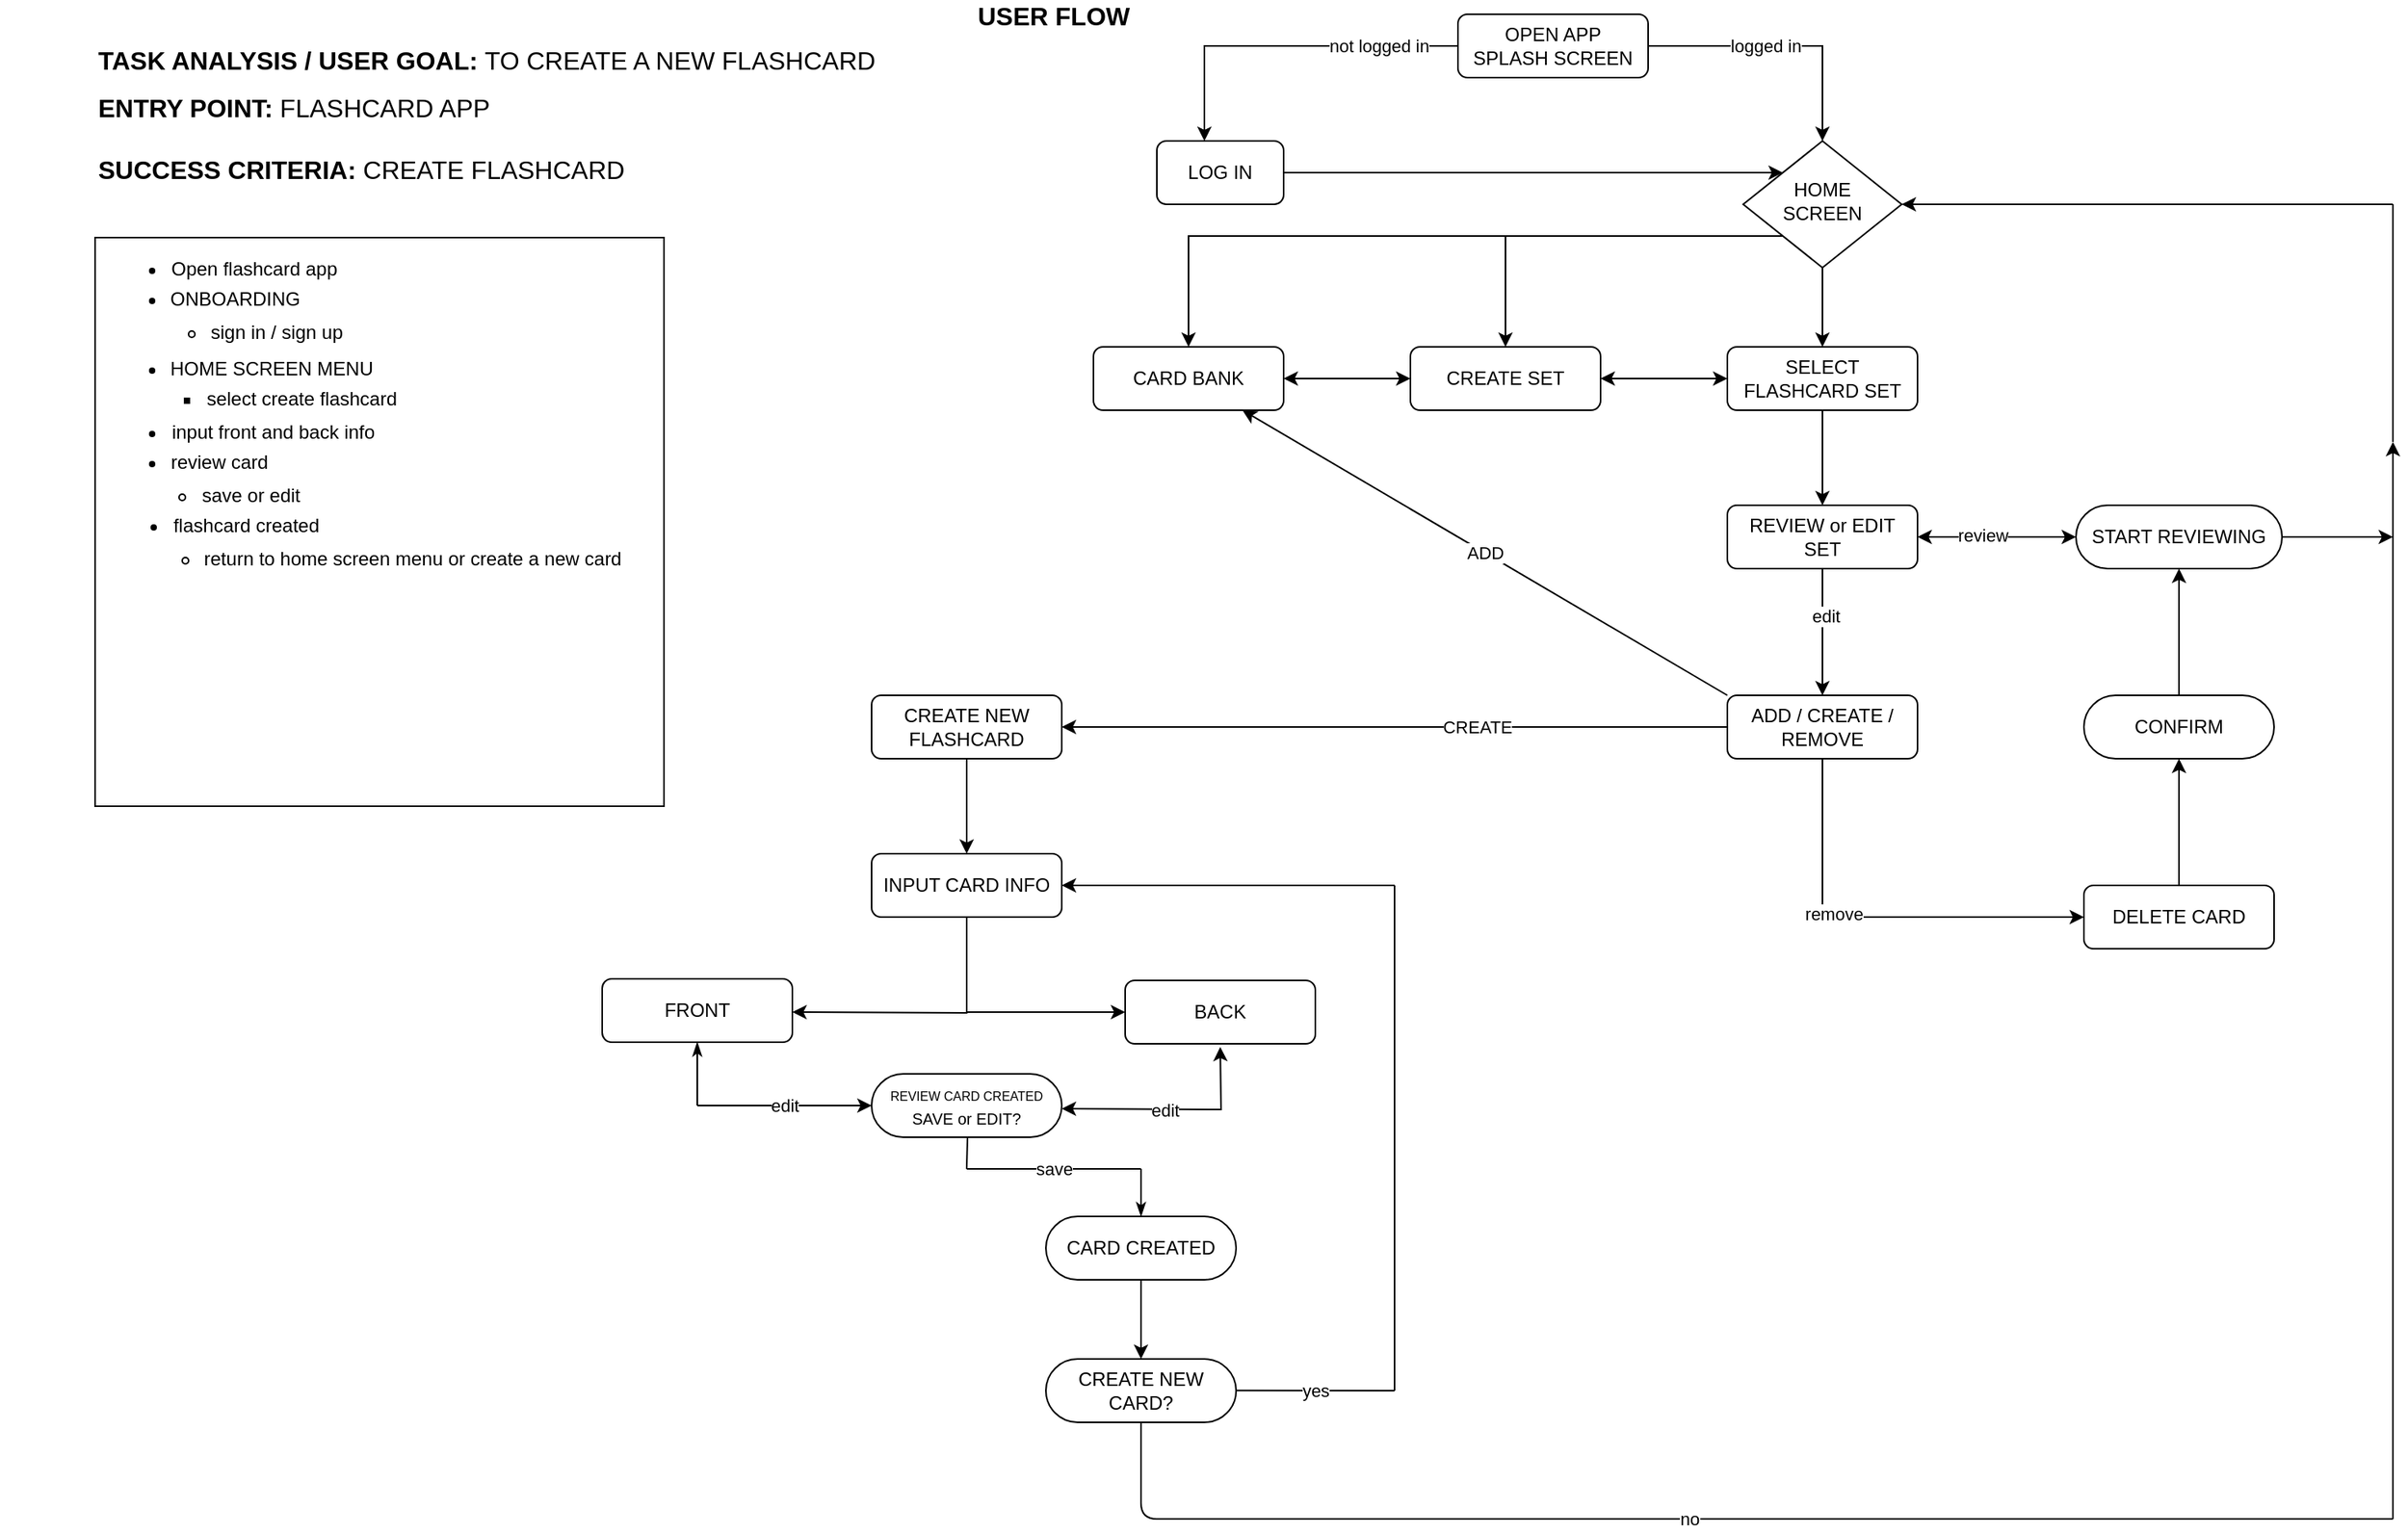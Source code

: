 <mxfile version="13.4.9" type="github">
  <diagram id="C5RBs43oDa-KdzZeNtuy" name="Page-1">
    <mxGraphModel dx="4024" dy="1277" grid="1" gridSize="10" guides="1" tooltips="1" connect="1" arrows="1" fold="1" page="1" pageScale="1" pageWidth="827" pageHeight="1169" math="0" shadow="0">
      <root>
        <mxCell id="WIyWlLk6GJQsqaUBKTNV-0" />
        <mxCell id="WIyWlLk6GJQsqaUBKTNV-1" parent="WIyWlLk6GJQsqaUBKTNV-0" />
        <mxCell id="l96hs2-_nlqCzScLkACY-33" value="" style="edgeStyle=orthogonalEdgeStyle;rounded=0;orthogonalLoop=1;jettySize=auto;html=1;startArrow=classic;startFill=1;endArrow=none;endFill=0;" parent="WIyWlLk6GJQsqaUBKTNV-1" source="l96hs2-_nlqCzScLkACY-32" target="l96hs2-_nlqCzScLkACY-25" edge="1">
          <mxGeometry relative="1" as="geometry" />
        </mxCell>
        <mxCell id="5_xVZ5PCrMn_Ow3XCvqy-17" value="edit" style="edgeLabel;html=1;align=center;verticalAlign=middle;resizable=0;points=[];" vertex="1" connectable="0" parent="l96hs2-_nlqCzScLkACY-33">
          <mxGeometry x="0.263" y="-2" relative="1" as="geometry">
            <mxPoint as="offset" />
          </mxGeometry>
        </mxCell>
        <mxCell id="5_xVZ5PCrMn_Ow3XCvqy-6" style="edgeStyle=orthogonalEdgeStyle;rounded=0;orthogonalLoop=1;jettySize=auto;html=1;endArrow=classic;endFill=1;entryX=0.5;entryY=0;entryDx=0;entryDy=0;" edge="1" parent="WIyWlLk6GJQsqaUBKTNV-1" source="WIyWlLk6GJQsqaUBKTNV-3" target="WIyWlLk6GJQsqaUBKTNV-10">
          <mxGeometry relative="1" as="geometry">
            <mxPoint x="330" y="40" as="targetPoint" />
          </mxGeometry>
        </mxCell>
        <mxCell id="5_xVZ5PCrMn_Ow3XCvqy-13" value="logged in" style="edgeLabel;html=1;align=center;verticalAlign=middle;resizable=0;points=[];" vertex="1" connectable="0" parent="5_xVZ5PCrMn_Ow3XCvqy-6">
          <mxGeometry x="-0.137" y="1" relative="1" as="geometry">
            <mxPoint y="1" as="offset" />
          </mxGeometry>
        </mxCell>
        <mxCell id="WIyWlLk6GJQsqaUBKTNV-3" value="OPEN APP&lt;br&gt;SPLASH SCREEN" style="rounded=1;whiteSpace=wrap;html=1;fontSize=12;glass=0;strokeWidth=1;shadow=0;" parent="WIyWlLk6GJQsqaUBKTNV-1" vertex="1">
          <mxGeometry x="60" y="20" width="120" height="40" as="geometry" />
        </mxCell>
        <mxCell id="5_xVZ5PCrMn_Ow3XCvqy-205" style="edgeStyle=orthogonalEdgeStyle;rounded=0;orthogonalLoop=1;jettySize=auto;html=1;exitX=0;exitY=1;exitDx=0;exitDy=0;entryX=0.5;entryY=0;entryDx=0;entryDy=0;endArrow=classic;endFill=1;" edge="1" parent="WIyWlLk6GJQsqaUBKTNV-1" source="WIyWlLk6GJQsqaUBKTNV-10" target="5_xVZ5PCrMn_Ow3XCvqy-201">
          <mxGeometry relative="1" as="geometry" />
        </mxCell>
        <mxCell id="5_xVZ5PCrMn_Ow3XCvqy-206" style="edgeStyle=orthogonalEdgeStyle;rounded=0;orthogonalLoop=1;jettySize=auto;html=1;exitX=0;exitY=1;exitDx=0;exitDy=0;endArrow=classic;endFill=1;" edge="1" parent="WIyWlLk6GJQsqaUBKTNV-1" source="WIyWlLk6GJQsqaUBKTNV-10" target="5_xVZ5PCrMn_Ow3XCvqy-189">
          <mxGeometry relative="1" as="geometry" />
        </mxCell>
        <mxCell id="WIyWlLk6GJQsqaUBKTNV-10" value="HOME&lt;br&gt;SCREEN" style="rhombus;whiteSpace=wrap;html=1;shadow=0;fontFamily=Helvetica;fontSize=12;align=center;strokeWidth=1;spacing=6;spacingTop=-4;" parent="WIyWlLk6GJQsqaUBKTNV-1" vertex="1">
          <mxGeometry x="240" y="100" width="100" height="80" as="geometry" />
        </mxCell>
        <mxCell id="l96hs2-_nlqCzScLkACY-35" value="" style="edgeStyle=orthogonalEdgeStyle;rounded=0;orthogonalLoop=1;jettySize=auto;html=1;startArrow=classic;startFill=1;endArrow=none;endFill=0;entryX=0.5;entryY=1;entryDx=0;entryDy=0;" parent="WIyWlLk6GJQsqaUBKTNV-1" source="l96hs2-_nlqCzScLkACY-25" target="l96hs2-_nlqCzScLkACY-23" edge="1">
          <mxGeometry relative="1" as="geometry">
            <mxPoint x="-30" y="491" as="targetPoint" />
          </mxGeometry>
        </mxCell>
        <mxCell id="l96hs2-_nlqCzScLkACY-1" value="&lt;h1 style=&quot;font-size: 16px&quot;&gt;&lt;font style=&quot;font-size: 16px&quot;&gt;TASK ANALYSIS /&amp;nbsp;&lt;/font&gt;USER GOAL: &lt;span style=&quot;font-weight: normal&quot;&gt;TO CREATE A NEW FLASHCARD&lt;/span&gt;&lt;/h1&gt;&lt;div&gt;&lt;span style=&quot;font-size: 16px&quot;&gt;&lt;b&gt;ENTRY POINT:&lt;/b&gt;&amp;nbsp;FLASHCARD APP&lt;/span&gt;&lt;/div&gt;&lt;div&gt;&lt;span style=&quot;font-size: 16px&quot;&gt;&lt;br&gt;&lt;/span&gt;&lt;/div&gt;&lt;div&gt;&lt;b style=&quot;font-size: 16px&quot;&gt;SUCCESS CRITERIA:&lt;/b&gt;&lt;span style=&quot;font-size: 16px&quot;&gt; CREATE FLASHCARD&lt;/span&gt;&lt;/div&gt;&lt;div&gt;&lt;span style=&quot;font-size: 16px&quot;&gt;&lt;br&gt;&lt;/span&gt;&lt;/div&gt;&lt;div&gt;&lt;span style=&quot;font-size: 16px&quot;&gt;&lt;br&gt;&lt;/span&gt;&lt;/div&gt;&lt;div style=&quot;font-size: 16px&quot;&gt;&lt;br&gt;&lt;/div&gt;" style="text;html=1;align=left;verticalAlign=middle;resizable=0;points=[];autosize=1;" parent="WIyWlLk6GJQsqaUBKTNV-1" vertex="1">
          <mxGeometry x="-800" y="42" width="510" height="130" as="geometry" />
        </mxCell>
        <mxCell id="l96hs2-_nlqCzScLkACY-2" value="&lt;font style=&quot;font-size: 16px&quot;&gt;&lt;b&gt;USER FLOW&lt;/b&gt;&lt;/font&gt;" style="text;html=1;strokeColor=none;fillColor=none;align=center;verticalAlign=middle;whiteSpace=wrap;rounded=0;" parent="WIyWlLk6GJQsqaUBKTNV-1" vertex="1">
          <mxGeometry x="-250" y="11" width="110" height="20" as="geometry" />
        </mxCell>
        <mxCell id="l96hs2-_nlqCzScLkACY-24" value="" style="edgeStyle=orthogonalEdgeStyle;rounded=0;orthogonalLoop=1;jettySize=auto;html=1;startArrow=classic;startFill=1;endArrow=none;endFill=0;" parent="WIyWlLk6GJQsqaUBKTNV-1" source="l96hs2-_nlqCzScLkACY-23" target="WIyWlLk6GJQsqaUBKTNV-10" edge="1">
          <mxGeometry relative="1" as="geometry" />
        </mxCell>
        <mxCell id="l96hs2-_nlqCzScLkACY-25" value="REVIEW or EDIT SET" style="rounded=1;whiteSpace=wrap;html=1;fontSize=12;glass=0;strokeWidth=1;shadow=0;" parent="WIyWlLk6GJQsqaUBKTNV-1" vertex="1">
          <mxGeometry x="230" y="330" width="120" height="40" as="geometry" />
        </mxCell>
        <mxCell id="5_xVZ5PCrMn_Ow3XCvqy-197" value="" style="edgeStyle=orthogonalEdgeStyle;rounded=0;orthogonalLoop=1;jettySize=auto;html=1;endArrow=classic;endFill=1;" edge="1" parent="WIyWlLk6GJQsqaUBKTNV-1" source="l96hs2-_nlqCzScLkACY-32" target="5_xVZ5PCrMn_Ow3XCvqy-196">
          <mxGeometry relative="1" as="geometry">
            <Array as="points">
              <mxPoint x="290" y="590" />
            </Array>
          </mxGeometry>
        </mxCell>
        <mxCell id="5_xVZ5PCrMn_Ow3XCvqy-208" value="remove" style="edgeLabel;html=1;align=center;verticalAlign=middle;resizable=0;points=[];" vertex="1" connectable="0" parent="5_xVZ5PCrMn_Ow3XCvqy-197">
          <mxGeometry x="-0.184" y="2" relative="1" as="geometry">
            <mxPoint x="-1" as="offset" />
          </mxGeometry>
        </mxCell>
        <mxCell id="l96hs2-_nlqCzScLkACY-32" value="ADD / CREATE / REMOVE" style="rounded=1;whiteSpace=wrap;html=1;fontSize=12;glass=0;strokeWidth=1;shadow=0;" parent="WIyWlLk6GJQsqaUBKTNV-1" vertex="1">
          <mxGeometry x="230" y="450" width="120" height="40" as="geometry" />
        </mxCell>
        <mxCell id="5_xVZ5PCrMn_Ow3XCvqy-207" style="edgeStyle=orthogonalEdgeStyle;rounded=0;orthogonalLoop=1;jettySize=auto;html=1;entryX=1;entryY=0.5;entryDx=0;entryDy=0;endArrow=classic;endFill=1;startArrow=classic;startFill=1;" edge="1" parent="WIyWlLk6GJQsqaUBKTNV-1" source="l96hs2-_nlqCzScLkACY-23" target="5_xVZ5PCrMn_Ow3XCvqy-201">
          <mxGeometry relative="1" as="geometry" />
        </mxCell>
        <mxCell id="l96hs2-_nlqCzScLkACY-23" value="SELECT FLASHCARD SET" style="rounded=1;whiteSpace=wrap;html=1;fontSize=12;glass=0;strokeWidth=1;shadow=0;" parent="WIyWlLk6GJQsqaUBKTNV-1" vertex="1">
          <mxGeometry x="230" y="230" width="120" height="40" as="geometry" />
        </mxCell>
        <mxCell id="l96hs2-_nlqCzScLkACY-53" value="" style="whiteSpace=wrap;html=1;aspect=fixed;" parent="WIyWlLk6GJQsqaUBKTNV-1" vertex="1">
          <mxGeometry x="-800" y="161" width="359" height="359" as="geometry" />
        </mxCell>
        <mxCell id="l96hs2-_nlqCzScLkACY-58" value="&lt;ul&gt;&lt;li&gt;Open flashcard app&lt;/li&gt;&lt;/ul&gt;" style="text;html=1;resizable=0;autosize=1;align=center;verticalAlign=middle;points=[];fillColor=none;strokeColor=none;rounded=0;" parent="WIyWlLk6GJQsqaUBKTNV-1" vertex="1">
          <mxGeometry x="-800" y="161" width="160" height="40" as="geometry" />
        </mxCell>
        <mxCell id="l96hs2-_nlqCzScLkACY-60" value="&lt;ul&gt;&lt;li&gt;&lt;span&gt;ONBOARDING&lt;/span&gt;&lt;br&gt;&lt;/li&gt;&lt;/ul&gt;" style="text;html=1;resizable=0;autosize=1;align=center;verticalAlign=middle;points=[];fillColor=none;strokeColor=none;rounded=0;" parent="WIyWlLk6GJQsqaUBKTNV-1" vertex="1">
          <mxGeometry x="-802" y="180" width="140" height="40" as="geometry" />
        </mxCell>
        <mxCell id="l96hs2-_nlqCzScLkACY-61" value="&lt;ul&gt;&lt;ul&gt;&lt;li&gt;sign in / sign up&lt;/li&gt;&lt;/ul&gt;&lt;/ul&gt;" style="text;html=1;resizable=0;autosize=1;align=left;verticalAlign=middle;points=[];fillColor=none;strokeColor=none;rounded=0;" parent="WIyWlLk6GJQsqaUBKTNV-1" vertex="1">
          <mxGeometry x="-809" y="201" width="180" height="40" as="geometry" />
        </mxCell>
        <mxCell id="l96hs2-_nlqCzScLkACY-62" value="&lt;ul&gt;&lt;li&gt;HOME SCREEN MENU&lt;/li&gt;&lt;/ul&gt;" style="text;html=1;resizable=0;autosize=1;align=center;verticalAlign=middle;points=[];fillColor=none;strokeColor=none;rounded=0;" parent="WIyWlLk6GJQsqaUBKTNV-1" vertex="1">
          <mxGeometry x="-799" y="224" width="180" height="40" as="geometry" />
        </mxCell>
        <mxCell id="l96hs2-_nlqCzScLkACY-63" value="&lt;ul&gt;&lt;ul&gt;&lt;ul&gt;&lt;li&gt;select create flashcard&lt;/li&gt;&lt;/ul&gt;&lt;/ul&gt;&lt;/ul&gt;" style="text;html=1;resizable=0;autosize=1;align=center;verticalAlign=middle;points=[];fillColor=none;strokeColor=none;rounded=0;" parent="WIyWlLk6GJQsqaUBKTNV-1" vertex="1">
          <mxGeometry x="-860" y="243" width="260" height="40" as="geometry" />
        </mxCell>
        <mxCell id="l96hs2-_nlqCzScLkACY-64" value="&lt;ul&gt;&lt;li&gt;input front and back info&lt;/li&gt;&lt;/ul&gt;" style="text;html=1;resizable=0;autosize=1;align=center;verticalAlign=middle;points=[];fillColor=none;strokeColor=none;rounded=0;" parent="WIyWlLk6GJQsqaUBKTNV-1" vertex="1">
          <mxGeometry x="-798" y="264" width="180" height="40" as="geometry" />
        </mxCell>
        <mxCell id="5_xVZ5PCrMn_Ow3XCvqy-187" style="edgeStyle=orthogonalEdgeStyle;rounded=0;orthogonalLoop=1;jettySize=auto;html=1;exitX=1;exitY=0.5;exitDx=0;exitDy=0;endArrow=classic;endFill=1;" edge="1" parent="WIyWlLk6GJQsqaUBKTNV-1" source="l96hs2-_nlqCzScLkACY-65">
          <mxGeometry relative="1" as="geometry">
            <mxPoint x="650" y="350" as="targetPoint" />
          </mxGeometry>
        </mxCell>
        <mxCell id="l96hs2-_nlqCzScLkACY-65" value="&lt;font style=&quot;font-size: 12px&quot;&gt;START REVIEWING&lt;/font&gt;" style="rounded=1;whiteSpace=wrap;html=1;fontSize=12;glass=0;strokeWidth=1;shadow=0;arcSize=50;" parent="WIyWlLk6GJQsqaUBKTNV-1" vertex="1">
          <mxGeometry x="450" y="330" width="130" height="40" as="geometry" />
        </mxCell>
        <mxCell id="l96hs2-_nlqCzScLkACY-94" value="&lt;ul&gt;&lt;li&gt;review card&lt;/li&gt;&lt;/ul&gt;" style="text;html=1;resizable=0;autosize=1;align=center;verticalAlign=middle;points=[];fillColor=none;strokeColor=none;rounded=0;" parent="WIyWlLk6GJQsqaUBKTNV-1" vertex="1">
          <mxGeometry x="-802" y="283" width="120" height="40" as="geometry" />
        </mxCell>
        <mxCell id="l96hs2-_nlqCzScLkACY-95" value="&lt;ul&gt;&lt;ul&gt;&lt;li&gt;save or edit&lt;/li&gt;&lt;/ul&gt;&lt;/ul&gt;" style="text;html=1;resizable=0;autosize=1;align=center;verticalAlign=middle;points=[];fillColor=none;strokeColor=none;rounded=0;" parent="WIyWlLk6GJQsqaUBKTNV-1" vertex="1">
          <mxGeometry x="-822" y="304" width="160" height="40" as="geometry" />
        </mxCell>
        <mxCell id="l96hs2-_nlqCzScLkACY-97" value="&lt;blockquote style=&quot;margin: 0 0 0 40px ; border: none ; padding: 0px&quot;&gt;&lt;ul&gt;&lt;li&gt;&lt;span&gt;flashcard created&lt;/span&gt;&lt;/li&gt;&lt;/ul&gt;&lt;/blockquote&gt;" style="text;html=1;resizable=0;autosize=1;align=center;verticalAlign=middle;points=[];fillColor=none;strokeColor=none;rounded=0;" parent="WIyWlLk6GJQsqaUBKTNV-1" vertex="1">
          <mxGeometry x="-840" y="323" width="190" height="40" as="geometry" />
        </mxCell>
        <mxCell id="l96hs2-_nlqCzScLkACY-98" value="&lt;ul&gt;&lt;ul&gt;&lt;li&gt;return to home screen menu or create a new card&lt;/li&gt;&lt;/ul&gt;&lt;/ul&gt;" style="text;html=1;resizable=0;autosize=1;align=center;verticalAlign=middle;points=[];fillColor=none;strokeColor=none;rounded=0;" parent="WIyWlLk6GJQsqaUBKTNV-1" vertex="1">
          <mxGeometry x="-820" y="344" width="360" height="40" as="geometry" />
        </mxCell>
        <mxCell id="5_xVZ5PCrMn_Ow3XCvqy-2" value="" style="edgeStyle=orthogonalEdgeStyle;rounded=0;orthogonalLoop=1;jettySize=auto;html=1;entryX=0;entryY=0;entryDx=0;entryDy=0;" edge="1" parent="WIyWlLk6GJQsqaUBKTNV-1" source="l96hs2-_nlqCzScLkACY-17" target="WIyWlLk6GJQsqaUBKTNV-10">
          <mxGeometry relative="1" as="geometry" />
        </mxCell>
        <mxCell id="5_xVZ5PCrMn_Ow3XCvqy-10" style="edgeStyle=orthogonalEdgeStyle;rounded=0;orthogonalLoop=1;jettySize=auto;html=1;endArrow=classic;endFill=1;" edge="1" parent="WIyWlLk6GJQsqaUBKTNV-1" target="l96hs2-_nlqCzScLkACY-17">
          <mxGeometry relative="1" as="geometry">
            <mxPoint x="-40" y="40" as="sourcePoint" />
            <Array as="points">
              <mxPoint x="-100" y="40" />
            </Array>
          </mxGeometry>
        </mxCell>
        <mxCell id="l96hs2-_nlqCzScLkACY-17" value="LOG IN" style="rounded=1;whiteSpace=wrap;html=1;fontSize=12;glass=0;strokeWidth=1;shadow=0;" parent="WIyWlLk6GJQsqaUBKTNV-1" vertex="1">
          <mxGeometry x="-130" y="100" width="80" height="40" as="geometry" />
        </mxCell>
        <mxCell id="5_xVZ5PCrMn_Ow3XCvqy-8" value="" style="endArrow=none;html=1;endFill=0;entryX=0;entryY=0.5;entryDx=0;entryDy=0;" edge="1" parent="WIyWlLk6GJQsqaUBKTNV-1" target="WIyWlLk6GJQsqaUBKTNV-3">
          <mxGeometry relative="1" as="geometry">
            <mxPoint x="-40" y="40" as="sourcePoint" />
            <mxPoint x="90" y="39.58" as="targetPoint" />
          </mxGeometry>
        </mxCell>
        <mxCell id="5_xVZ5PCrMn_Ow3XCvqy-9" value="not logged in" style="edgeLabel;resizable=0;html=1;align=center;verticalAlign=middle;" connectable="0" vertex="1" parent="5_xVZ5PCrMn_Ow3XCvqy-8">
          <mxGeometry relative="1" as="geometry" />
        </mxCell>
        <mxCell id="5_xVZ5PCrMn_Ow3XCvqy-14" value="" style="endArrow=classic;html=1;exitX=1;exitY=0.5;exitDx=0;exitDy=0;entryX=0;entryY=0.5;entryDx=0;entryDy=0;startArrow=classic;startFill=1;" edge="1" parent="WIyWlLk6GJQsqaUBKTNV-1" source="l96hs2-_nlqCzScLkACY-25" target="l96hs2-_nlqCzScLkACY-65">
          <mxGeometry width="50" height="50" relative="1" as="geometry">
            <mxPoint x="400" y="350" as="sourcePoint" />
            <mxPoint x="490" y="350" as="targetPoint" />
          </mxGeometry>
        </mxCell>
        <mxCell id="5_xVZ5PCrMn_Ow3XCvqy-15" value="review" style="edgeLabel;html=1;align=center;verticalAlign=middle;resizable=0;points=[];" vertex="1" connectable="0" parent="5_xVZ5PCrMn_Ow3XCvqy-14">
          <mxGeometry x="-0.185" y="1" relative="1" as="geometry">
            <mxPoint as="offset" />
          </mxGeometry>
        </mxCell>
        <mxCell id="5_xVZ5PCrMn_Ow3XCvqy-27" value="" style="endArrow=classic;html=1;exitX=0;exitY=0.5;exitDx=0;exitDy=0;entryX=1;entryY=0.5;entryDx=0;entryDy=0;" edge="1" parent="WIyWlLk6GJQsqaUBKTNV-1" source="l96hs2-_nlqCzScLkACY-32" target="5_xVZ5PCrMn_Ow3XCvqy-155">
          <mxGeometry relative="1" as="geometry">
            <mxPoint x="200" y="469.41" as="sourcePoint" />
            <mxPoint x="-20" y="469" as="targetPoint" />
          </mxGeometry>
        </mxCell>
        <mxCell id="5_xVZ5PCrMn_Ow3XCvqy-191" value="CREATE" style="edgeLabel;html=1;align=center;verticalAlign=middle;resizable=0;points=[];" vertex="1" connectable="0" parent="5_xVZ5PCrMn_Ow3XCvqy-27">
          <mxGeometry x="-0.25" relative="1" as="geometry">
            <mxPoint x="-1" as="offset" />
          </mxGeometry>
        </mxCell>
        <mxCell id="5_xVZ5PCrMn_Ow3XCvqy-145" value="" style="edgeStyle=orthogonalEdgeStyle;rounded=0;orthogonalLoop=1;jettySize=auto;html=1;startArrow=classic;startFill=1;endArrow=none;endFill=0;" edge="1" parent="WIyWlLk6GJQsqaUBKTNV-1" source="5_xVZ5PCrMn_Ow3XCvqy-154" target="5_xVZ5PCrMn_Ow3XCvqy-151">
          <mxGeometry relative="1" as="geometry" />
        </mxCell>
        <mxCell id="5_xVZ5PCrMn_Ow3XCvqy-147" value="" style="edgeStyle=orthogonalEdgeStyle;rounded=0;orthogonalLoop=1;jettySize=auto;html=1;startArrow=classic;startFill=1;endArrow=none;endFill=0;entryX=0.5;entryY=1;entryDx=0;entryDy=0;" edge="1" parent="WIyWlLk6GJQsqaUBKTNV-1" source="5_xVZ5PCrMn_Ow3XCvqy-151" target="5_xVZ5PCrMn_Ow3XCvqy-155">
          <mxGeometry relative="1" as="geometry">
            <mxPoint x="-90" y="560" as="targetPoint" />
          </mxGeometry>
        </mxCell>
        <mxCell id="5_xVZ5PCrMn_Ow3XCvqy-149" value="" style="edgeStyle=orthogonalEdgeStyle;rounded=0;orthogonalLoop=1;jettySize=auto;html=1;startArrow=classic;startFill=1;endArrow=none;endFill=0;" edge="1" parent="WIyWlLk6GJQsqaUBKTNV-1" target="5_xVZ5PCrMn_Ow3XCvqy-151">
          <mxGeometry relative="1" as="geometry">
            <mxPoint x="-360" y="650" as="sourcePoint" />
          </mxGeometry>
        </mxCell>
        <mxCell id="5_xVZ5PCrMn_Ow3XCvqy-150" style="edgeStyle=orthogonalEdgeStyle;rounded=0;orthogonalLoop=1;jettySize=auto;html=1;startArrow=classic;startFill=1;endArrow=none;endFill=0;" edge="1" parent="WIyWlLk6GJQsqaUBKTNV-1" source="5_xVZ5PCrMn_Ow3XCvqy-151">
          <mxGeometry relative="1" as="geometry">
            <mxPoint x="20" y="570" as="targetPoint" />
          </mxGeometry>
        </mxCell>
        <mxCell id="5_xVZ5PCrMn_Ow3XCvqy-151" value="INPUT CARD INFO" style="rounded=1;whiteSpace=wrap;html=1;fontSize=12;glass=0;strokeWidth=1;shadow=0;" vertex="1" parent="WIyWlLk6GJQsqaUBKTNV-1">
          <mxGeometry x="-310" y="550" width="120" height="40" as="geometry" />
        </mxCell>
        <mxCell id="5_xVZ5PCrMn_Ow3XCvqy-152" style="edgeStyle=orthogonalEdgeStyle;rounded=0;orthogonalLoop=1;jettySize=auto;html=1;startArrow=classicThin;startFill=1;endArrow=none;endFill=0;" edge="1" parent="WIyWlLk6GJQsqaUBKTNV-1" source="5_xVZ5PCrMn_Ow3XCvqy-153">
          <mxGeometry relative="1" as="geometry">
            <mxPoint x="-420" y="709" as="targetPoint" />
          </mxGeometry>
        </mxCell>
        <mxCell id="5_xVZ5PCrMn_Ow3XCvqy-153" value="FRONT" style="rounded=1;whiteSpace=wrap;html=1;fontSize=12;glass=0;strokeWidth=1;shadow=0;direction=west;align=center;" vertex="1" parent="WIyWlLk6GJQsqaUBKTNV-1">
          <mxGeometry x="-480" y="629" width="120" height="40" as="geometry" />
        </mxCell>
        <mxCell id="5_xVZ5PCrMn_Ow3XCvqy-154" value="BACK" style="rounded=1;whiteSpace=wrap;html=1;fontSize=12;glass=0;strokeWidth=1;shadow=0;" vertex="1" parent="WIyWlLk6GJQsqaUBKTNV-1">
          <mxGeometry x="-150" y="630" width="120" height="40" as="geometry" />
        </mxCell>
        <mxCell id="5_xVZ5PCrMn_Ow3XCvqy-155" value="CREATE NEW FLASHCARD" style="rounded=1;whiteSpace=wrap;html=1;fontSize=12;glass=0;strokeWidth=1;shadow=0;" vertex="1" parent="WIyWlLk6GJQsqaUBKTNV-1">
          <mxGeometry x="-310" y="450" width="120" height="40" as="geometry" />
        </mxCell>
        <mxCell id="5_xVZ5PCrMn_Ow3XCvqy-156" value="" style="edgeStyle=orthogonalEdgeStyle;rounded=0;orthogonalLoop=1;jettySize=auto;html=1;startArrow=classic;startFill=1;endArrow=classic;endFill=1;" edge="1" parent="WIyWlLk6GJQsqaUBKTNV-1">
          <mxGeometry relative="1" as="geometry">
            <mxPoint x="-190" y="711" as="sourcePoint" />
            <mxPoint x="-90" y="672.0" as="targetPoint" />
          </mxGeometry>
        </mxCell>
        <mxCell id="5_xVZ5PCrMn_Ow3XCvqy-157" value="edit" style="edgeLabel;html=1;align=center;verticalAlign=middle;resizable=0;points=[];" vertex="1" connectable="0" parent="5_xVZ5PCrMn_Ow3XCvqy-156">
          <mxGeometry x="-0.075" relative="1" as="geometry">
            <mxPoint as="offset" />
          </mxGeometry>
        </mxCell>
        <mxCell id="5_xVZ5PCrMn_Ow3XCvqy-158" style="edgeStyle=orthogonalEdgeStyle;rounded=0;orthogonalLoop=1;jettySize=auto;html=1;startArrow=none;startFill=0;endArrow=none;endFill=0;" edge="1" parent="WIyWlLk6GJQsqaUBKTNV-1" target="5_xVZ5PCrMn_Ow3XCvqy-159">
          <mxGeometry relative="1" as="geometry">
            <mxPoint x="-250" y="749" as="sourcePoint" />
          </mxGeometry>
        </mxCell>
        <mxCell id="5_xVZ5PCrMn_Ow3XCvqy-159" value="&lt;font style=&quot;font-size: 8px&quot;&gt;&lt;span&gt;REVIEW CARD CREATED&lt;/span&gt;&lt;font style=&quot;font-size: 8px&quot;&gt;&lt;br&gt;&lt;/font&gt;&lt;/font&gt;&lt;font size=&quot;1&quot;&gt;SAVE or EDIT?&lt;/font&gt;" style="rounded=1;whiteSpace=wrap;html=1;fontSize=12;glass=0;strokeWidth=1;shadow=0;arcSize=50;" vertex="1" parent="WIyWlLk6GJQsqaUBKTNV-1">
          <mxGeometry x="-310" y="689" width="120" height="40" as="geometry" />
        </mxCell>
        <mxCell id="5_xVZ5PCrMn_Ow3XCvqy-160" value="" style="edgeStyle=orthogonalEdgeStyle;rounded=0;orthogonalLoop=1;jettySize=auto;html=1;startArrow=classic;startFill=1;endArrow=none;endFill=0;" edge="1" parent="WIyWlLk6GJQsqaUBKTNV-1" source="5_xVZ5PCrMn_Ow3XCvqy-164" target="5_xVZ5PCrMn_Ow3XCvqy-162">
          <mxGeometry relative="1" as="geometry" />
        </mxCell>
        <mxCell id="5_xVZ5PCrMn_Ow3XCvqy-161" style="edgeStyle=orthogonalEdgeStyle;rounded=0;orthogonalLoop=1;jettySize=auto;html=1;startArrow=classicThin;startFill=1;endArrow=none;endFill=0;" edge="1" parent="WIyWlLk6GJQsqaUBKTNV-1" source="5_xVZ5PCrMn_Ow3XCvqy-162">
          <mxGeometry relative="1" as="geometry">
            <mxPoint x="-140" y="749" as="targetPoint" />
          </mxGeometry>
        </mxCell>
        <mxCell id="5_xVZ5PCrMn_Ow3XCvqy-162" value="&lt;font style=&quot;font-size: 12px&quot;&gt;CARD CREATED&lt;/font&gt;" style="rounded=1;whiteSpace=wrap;html=1;fontSize=12;glass=0;strokeWidth=1;shadow=0;arcSize=50;" vertex="1" parent="WIyWlLk6GJQsqaUBKTNV-1">
          <mxGeometry x="-200" y="779" width="120" height="40" as="geometry" />
        </mxCell>
        <mxCell id="5_xVZ5PCrMn_Ow3XCvqy-164" value="&lt;font style=&quot;font-size: 12px&quot;&gt;CREATE NEW CARD?&lt;/font&gt;" style="rounded=1;whiteSpace=wrap;html=1;fontSize=12;glass=0;strokeWidth=1;shadow=0;arcSize=50;" vertex="1" parent="WIyWlLk6GJQsqaUBKTNV-1">
          <mxGeometry x="-200" y="869" width="120" height="40" as="geometry" />
        </mxCell>
        <mxCell id="5_xVZ5PCrMn_Ow3XCvqy-165" value="" style="endArrow=none;html=1;endFill=0;exitX=0.5;exitY=1;exitDx=0;exitDy=0;" edge="1" parent="WIyWlLk6GJQsqaUBKTNV-1" source="5_xVZ5PCrMn_Ow3XCvqy-164">
          <mxGeometry relative="1" as="geometry">
            <mxPoint x="-140" y="970" as="sourcePoint" />
            <mxPoint x="650" y="970" as="targetPoint" />
            <Array as="points">
              <mxPoint x="-140" y="970" />
            </Array>
          </mxGeometry>
        </mxCell>
        <mxCell id="5_xVZ5PCrMn_Ow3XCvqy-166" value="no" style="edgeLabel;resizable=0;html=1;align=center;verticalAlign=middle;" connectable="0" vertex="1" parent="5_xVZ5PCrMn_Ow3XCvqy-165">
          <mxGeometry relative="1" as="geometry">
            <mxPoint x="-19" as="offset" />
          </mxGeometry>
        </mxCell>
        <mxCell id="5_xVZ5PCrMn_Ow3XCvqy-167" value="" style="endArrow=none;html=1;endFill=0;" edge="1" parent="WIyWlLk6GJQsqaUBKTNV-1">
          <mxGeometry relative="1" as="geometry">
            <mxPoint x="-80" y="888.83" as="sourcePoint" />
            <mxPoint x="20" y="889" as="targetPoint" />
          </mxGeometry>
        </mxCell>
        <mxCell id="5_xVZ5PCrMn_Ow3XCvqy-168" value="yes" style="edgeLabel;resizable=0;html=1;align=center;verticalAlign=middle;" connectable="0" vertex="1" parent="5_xVZ5PCrMn_Ow3XCvqy-167">
          <mxGeometry relative="1" as="geometry" />
        </mxCell>
        <mxCell id="5_xVZ5PCrMn_Ow3XCvqy-169" value="" style="endArrow=none;html=1;" edge="1" parent="WIyWlLk6GJQsqaUBKTNV-1">
          <mxGeometry width="50" height="50" relative="1" as="geometry">
            <mxPoint x="20" y="889" as="sourcePoint" />
            <mxPoint x="20" y="570" as="targetPoint" />
          </mxGeometry>
        </mxCell>
        <mxCell id="5_xVZ5PCrMn_Ow3XCvqy-170" value="" style="endArrow=classic;html=1;" edge="1" parent="WIyWlLk6GJQsqaUBKTNV-1">
          <mxGeometry relative="1" as="geometry">
            <mxPoint x="-420" y="709" as="sourcePoint" />
            <mxPoint x="-310" y="709" as="targetPoint" />
          </mxGeometry>
        </mxCell>
        <mxCell id="5_xVZ5PCrMn_Ow3XCvqy-171" value="edit" style="edgeLabel;resizable=0;html=1;align=center;verticalAlign=middle;" connectable="0" vertex="1" parent="5_xVZ5PCrMn_Ow3XCvqy-170">
          <mxGeometry relative="1" as="geometry" />
        </mxCell>
        <mxCell id="5_xVZ5PCrMn_Ow3XCvqy-172" value="" style="endArrow=none;html=1;endFill=0;" edge="1" parent="WIyWlLk6GJQsqaUBKTNV-1">
          <mxGeometry relative="1" as="geometry">
            <mxPoint x="-250" y="749" as="sourcePoint" />
            <mxPoint x="-140" y="749" as="targetPoint" />
            <Array as="points">
              <mxPoint x="-200" y="749" />
            </Array>
          </mxGeometry>
        </mxCell>
        <mxCell id="5_xVZ5PCrMn_Ow3XCvqy-173" value="save" style="edgeLabel;resizable=0;html=1;align=center;verticalAlign=middle;" connectable="0" vertex="1" parent="5_xVZ5PCrMn_Ow3XCvqy-172">
          <mxGeometry relative="1" as="geometry" />
        </mxCell>
        <mxCell id="5_xVZ5PCrMn_Ow3XCvqy-179" value="" style="endArrow=classic;html=1;endFill=1;startArrow=none;startFill=0;" edge="1" parent="WIyWlLk6GJQsqaUBKTNV-1">
          <mxGeometry width="50" height="50" relative="1" as="geometry">
            <mxPoint x="650" y="970" as="sourcePoint" />
            <mxPoint x="650" y="290" as="targetPoint" />
            <Array as="points" />
          </mxGeometry>
        </mxCell>
        <mxCell id="5_xVZ5PCrMn_Ow3XCvqy-181" value="" style="endArrow=none;html=1;" edge="1" parent="WIyWlLk6GJQsqaUBKTNV-1">
          <mxGeometry width="50" height="50" relative="1" as="geometry">
            <mxPoint x="650" y="290" as="sourcePoint" />
            <mxPoint x="650" y="140" as="targetPoint" />
            <Array as="points" />
          </mxGeometry>
        </mxCell>
        <mxCell id="5_xVZ5PCrMn_Ow3XCvqy-182" value="" style="endArrow=classic;html=1;entryX=1;entryY=0.5;entryDx=0;entryDy=0;" edge="1" parent="WIyWlLk6GJQsqaUBKTNV-1" target="WIyWlLk6GJQsqaUBKTNV-10">
          <mxGeometry width="50" height="50" relative="1" as="geometry">
            <mxPoint x="650" y="140" as="sourcePoint" />
            <mxPoint x="610" y="90" as="targetPoint" />
          </mxGeometry>
        </mxCell>
        <mxCell id="5_xVZ5PCrMn_Ow3XCvqy-202" value="" style="edgeStyle=orthogonalEdgeStyle;rounded=0;orthogonalLoop=1;jettySize=auto;html=1;endArrow=classic;endFill=1;startArrow=classic;startFill=1;" edge="1" parent="WIyWlLk6GJQsqaUBKTNV-1" source="5_xVZ5PCrMn_Ow3XCvqy-189" target="5_xVZ5PCrMn_Ow3XCvqy-201">
          <mxGeometry relative="1" as="geometry" />
        </mxCell>
        <mxCell id="5_xVZ5PCrMn_Ow3XCvqy-189" value="CARD BANK" style="rounded=1;whiteSpace=wrap;html=1;fontSize=12;glass=0;strokeWidth=1;shadow=0;" vertex="1" parent="WIyWlLk6GJQsqaUBKTNV-1">
          <mxGeometry x="-170" y="230" width="120" height="40" as="geometry" />
        </mxCell>
        <mxCell id="5_xVZ5PCrMn_Ow3XCvqy-193" value="" style="endArrow=classic;html=1;exitX=0;exitY=0;exitDx=0;exitDy=0;" edge="1" parent="WIyWlLk6GJQsqaUBKTNV-1" source="l96hs2-_nlqCzScLkACY-32" target="5_xVZ5PCrMn_Ow3XCvqy-189">
          <mxGeometry relative="1" as="geometry">
            <mxPoint x="290" y="510" as="sourcePoint" />
            <mxPoint x="390" y="510" as="targetPoint" />
          </mxGeometry>
        </mxCell>
        <mxCell id="5_xVZ5PCrMn_Ow3XCvqy-194" value="ADD" style="edgeLabel;resizable=0;html=1;align=center;verticalAlign=middle;" connectable="0" vertex="1" parent="5_xVZ5PCrMn_Ow3XCvqy-193">
          <mxGeometry relative="1" as="geometry" />
        </mxCell>
        <mxCell id="5_xVZ5PCrMn_Ow3XCvqy-211" value="" style="edgeStyle=orthogonalEdgeStyle;rounded=0;orthogonalLoop=1;jettySize=auto;html=1;startArrow=none;startFill=0;endArrow=classic;endFill=1;" edge="1" parent="WIyWlLk6GJQsqaUBKTNV-1" source="5_xVZ5PCrMn_Ow3XCvqy-196" target="5_xVZ5PCrMn_Ow3XCvqy-209">
          <mxGeometry relative="1" as="geometry" />
        </mxCell>
        <mxCell id="5_xVZ5PCrMn_Ow3XCvqy-196" value="DELETE CARD" style="rounded=1;whiteSpace=wrap;html=1;fontSize=12;glass=0;strokeWidth=1;shadow=0;" vertex="1" parent="WIyWlLk6GJQsqaUBKTNV-1">
          <mxGeometry x="455" y="570" width="120" height="40" as="geometry" />
        </mxCell>
        <mxCell id="5_xVZ5PCrMn_Ow3XCvqy-201" value="CREATE SET" style="rounded=1;whiteSpace=wrap;html=1;fontSize=12;glass=0;strokeWidth=1;shadow=0;" vertex="1" parent="WIyWlLk6GJQsqaUBKTNV-1">
          <mxGeometry x="30" y="230" width="120" height="40" as="geometry" />
        </mxCell>
        <mxCell id="5_xVZ5PCrMn_Ow3XCvqy-210" value="" style="edgeStyle=orthogonalEdgeStyle;rounded=0;orthogonalLoop=1;jettySize=auto;html=1;startArrow=none;startFill=0;endArrow=classic;endFill=1;" edge="1" parent="WIyWlLk6GJQsqaUBKTNV-1" source="5_xVZ5PCrMn_Ow3XCvqy-209" target="l96hs2-_nlqCzScLkACY-65">
          <mxGeometry relative="1" as="geometry" />
        </mxCell>
        <mxCell id="5_xVZ5PCrMn_Ow3XCvqy-209" value="CONFIRM" style="rounded=1;whiteSpace=wrap;html=1;fontSize=12;glass=0;strokeWidth=1;shadow=0;arcSize=50;" vertex="1" parent="WIyWlLk6GJQsqaUBKTNV-1">
          <mxGeometry x="455" y="450" width="120" height="40" as="geometry" />
        </mxCell>
      </root>
    </mxGraphModel>
  </diagram>
</mxfile>
